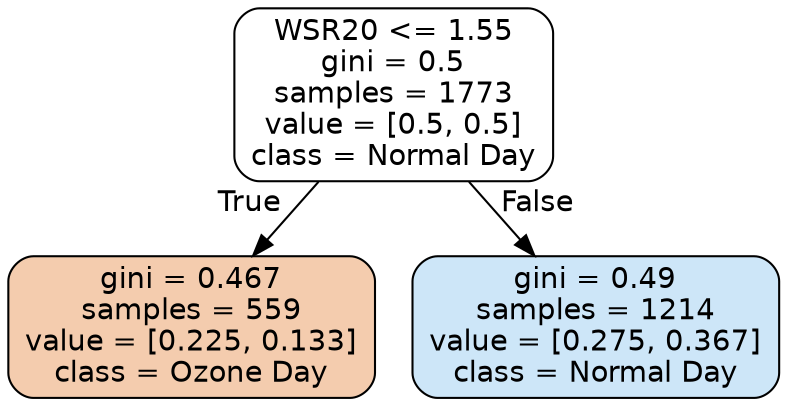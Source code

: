 digraph Tree {
node [shape=box, style="filled, rounded", color="black", fontname=helvetica] ;
edge [fontname=helvetica] ;
0 [label="WSR20 <= 1.55\ngini = 0.5\nsamples = 1773\nvalue = [0.5, 0.5]\nclass = Normal Day", fillcolor="#ffffff"] ;
1 [label="gini = 0.467\nsamples = 559\nvalue = [0.225, 0.133]\nclass = Ozone Day", fillcolor="#f4ccae"] ;
0 -> 1 [labeldistance=2.5, labelangle=45, headlabel="True"] ;
2 [label="gini = 0.49\nsamples = 1214\nvalue = [0.275, 0.367]\nclass = Normal Day", fillcolor="#cde6f8"] ;
0 -> 2 [labeldistance=2.5, labelangle=-45, headlabel="False"] ;
}